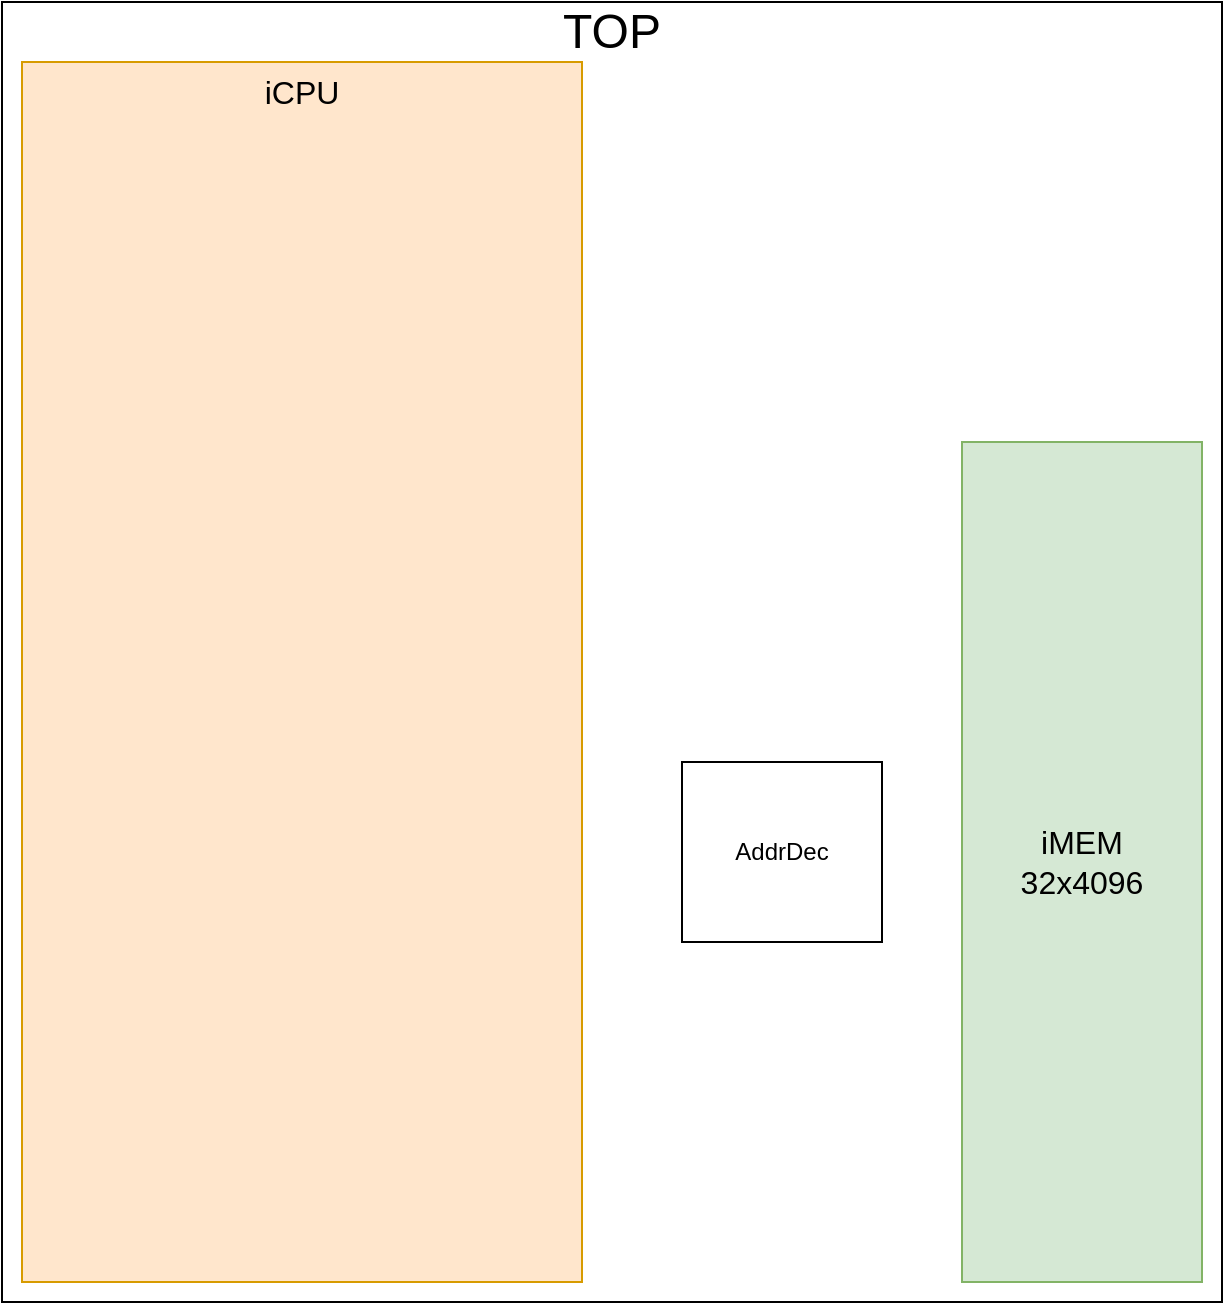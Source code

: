 <mxfile version="24.7.17">
  <diagram name="페이지-1" id="Rv94ZeHdXvJtW-SsgrfS">
    <mxGraphModel dx="1434" dy="843" grid="1" gridSize="10" guides="1" tooltips="1" connect="1" arrows="1" fold="1" page="1" pageScale="1" pageWidth="827" pageHeight="1169" math="0" shadow="0">
      <root>
        <mxCell id="0" />
        <mxCell id="1" parent="0" />
        <mxCell id="lGzPU3dBAmZDBw5_QE8P-1" value="" style="rounded=0;whiteSpace=wrap;html=1;" vertex="1" parent="1">
          <mxGeometry x="140" y="160" width="610" height="650" as="geometry" />
        </mxCell>
        <mxCell id="lGzPU3dBAmZDBw5_QE8P-2" value="TOP" style="text;html=1;align=center;verticalAlign=middle;whiteSpace=wrap;rounded=0;fontSize=24;" vertex="1" parent="1">
          <mxGeometry x="140" y="160" width="610" height="30" as="geometry" />
        </mxCell>
        <mxCell id="lGzPU3dBAmZDBw5_QE8P-3" value="&lt;span style=&quot;font-size: 16px;&quot;&gt;iMEM&lt;/span&gt;&lt;div&gt;&lt;span style=&quot;font-size: 16px;&quot;&gt;32x4096&lt;/span&gt;&lt;/div&gt;" style="rounded=0;whiteSpace=wrap;html=1;fillColor=#d5e8d4;strokeColor=#82b366;" vertex="1" parent="1">
          <mxGeometry x="620" y="380" width="120" height="420" as="geometry" />
        </mxCell>
        <mxCell id="lGzPU3dBAmZDBw5_QE8P-4" value="" style="rounded=0;whiteSpace=wrap;html=1;fillColor=#ffe6cc;strokeColor=#d79b00;" vertex="1" parent="1">
          <mxGeometry x="150" y="190" width="280" height="610" as="geometry" />
        </mxCell>
        <mxCell id="lGzPU3dBAmZDBw5_QE8P-5" value="&lt;font style=&quot;font-size: 16px;&quot;&gt;iCPU&lt;/font&gt;" style="text;html=1;align=center;verticalAlign=middle;whiteSpace=wrap;rounded=0;" vertex="1" parent="1">
          <mxGeometry x="150" y="190" width="280" height="30" as="geometry" />
        </mxCell>
        <mxCell id="lGzPU3dBAmZDBw5_QE8P-6" value="AddrDec" style="rounded=0;whiteSpace=wrap;html=1;" vertex="1" parent="1">
          <mxGeometry x="480" y="540" width="100" height="90" as="geometry" />
        </mxCell>
      </root>
    </mxGraphModel>
  </diagram>
</mxfile>
